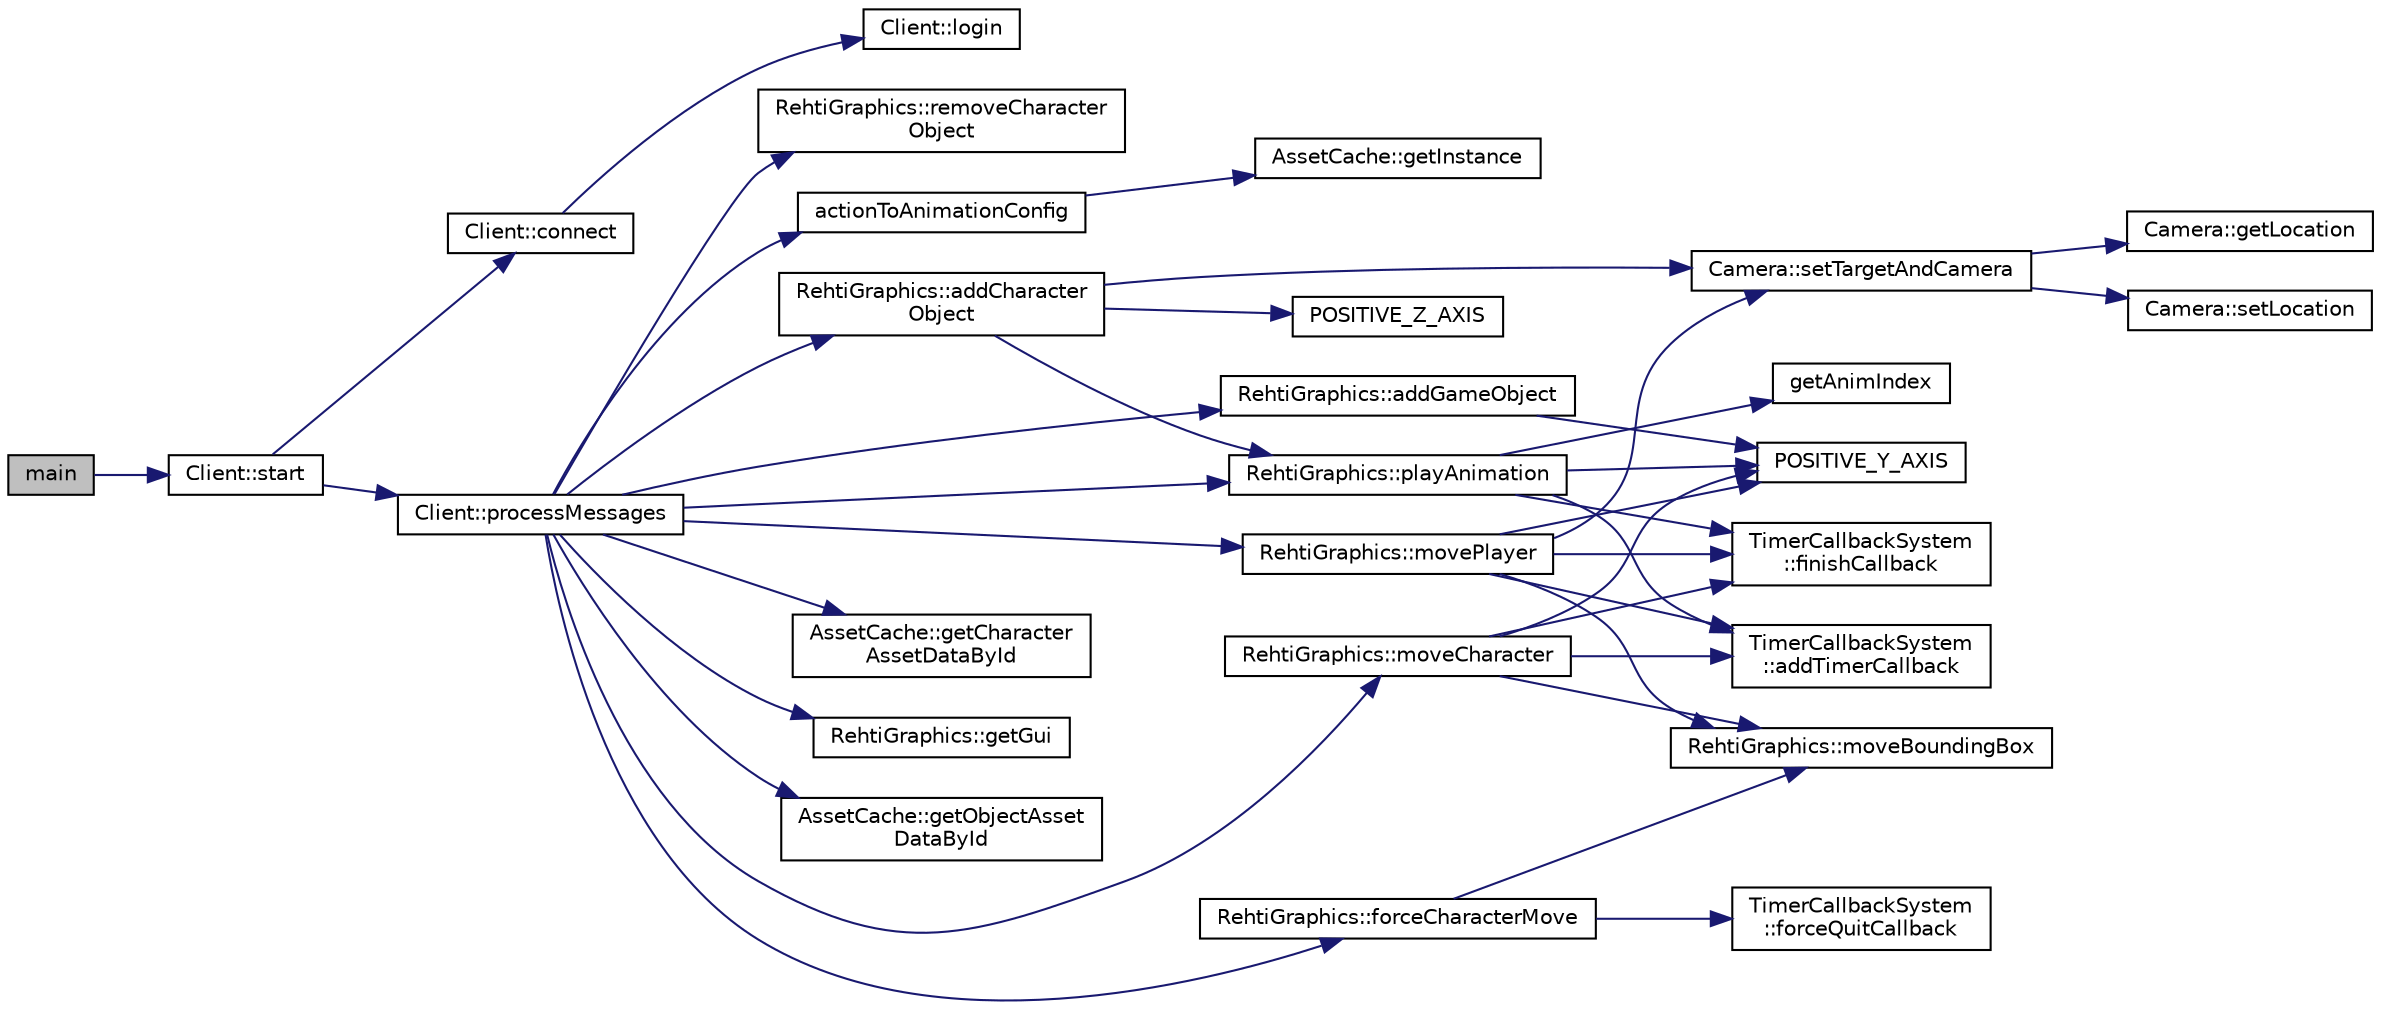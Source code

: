 digraph "main"
{
 // LATEX_PDF_SIZE
  edge [fontname="Helvetica",fontsize="10",labelfontname="Helvetica",labelfontsize="10"];
  node [fontname="Helvetica",fontsize="10",shape=record];
  rankdir="LR";
  Node1 [label="main",height=0.2,width=0.4,color="black", fillcolor="grey75", style="filled", fontcolor="black",tooltip=" "];
  Node1 -> Node2 [color="midnightblue",fontsize="10",style="solid",fontname="Helvetica"];
  Node2 [label="Client::start",height=0.2,width=0.4,color="black", fillcolor="white", style="filled",URL="$classClient.html#a742373e08a80d993d2651b6fff76f5b9",tooltip="Starts the client."];
  Node2 -> Node3 [color="midnightblue",fontsize="10",style="solid",fontname="Helvetica"];
  Node3 [label="Client::connect",height=0.2,width=0.4,color="black", fillcolor="white", style="filled",URL="$classClient.html#a2272f9cb1fc79751fa31ab777c862385",tooltip="Connects to the server."];
  Node3 -> Node4 [color="midnightblue",fontsize="10",style="solid",fontname="Helvetica"];
  Node4 [label="Client::login",height=0.2,width=0.4,color="black", fillcolor="white", style="filled",URL="$classClient.html#a53b6b98d3802205726318ffc6fda5bb0",tooltip="Prompts user for login information and sends a LoginMessage with that information...."];
  Node2 -> Node5 [color="midnightblue",fontsize="10",style="solid",fontname="Helvetica"];
  Node5 [label="Client::processMessages",height=0.2,width=0.4,color="black", fillcolor="white", style="filled",URL="$classClient.html#afebeedfe876105645a3937b4ee2058df",tooltip="Processes messages from the server."];
  Node5 -> Node6 [color="midnightblue",fontsize="10",style="solid",fontname="Helvetica"];
  Node6 [label="actionToAnimationConfig",height=0.2,width=0.4,color="black", fillcolor="white", style="filled",URL="$client_2src_2Utils_8cpp.html#a8ef2bf38324ca6a2089bd5306b4c671b",tooltip="Convert action to animation config."];
  Node6 -> Node7 [color="midnightblue",fontsize="10",style="solid",fontname="Helvetica"];
  Node7 [label="AssetCache::getInstance",height=0.2,width=0.4,color="black", fillcolor="white", style="filled",URL="$classAssetCache.html#ad31c13741259ce09f6bd7fe8a8ba083b",tooltip="Returns the singleton instance of the AssetCache."];
  Node5 -> Node8 [color="midnightblue",fontsize="10",style="solid",fontname="Helvetica"];
  Node8 [label="RehtiGraphics::addCharacter\lObject",height=0.2,width=0.4,color="black", fillcolor="white", style="filled",URL="$classRehtiGraphics.html#ac817516ac285d8b37e44ed594a903bd1",tooltip="Adds a character object with the given id to the graphics backend. Also creates a bounding box for th..."];
  Node8 -> Node9 [color="midnightblue",fontsize="10",style="solid",fontname="Helvetica"];
  Node9 [label="RehtiGraphics::playAnimation",height=0.2,width=0.4,color="black", fillcolor="white", style="filled",URL="$classRehtiGraphics.html#a8619a3e0907702692d70355cc8a8eea6",tooltip="Plays an animation for the given character."];
  Node9 -> Node10 [color="midnightblue",fontsize="10",style="solid",fontname="Helvetica"];
  Node10 [label="TimerCallbackSystem\l::addTimerCallback",height=0.2,width=0.4,color="black", fillcolor="white", style="filled",URL="$classTimerCallbackSystem.html#af8ea3ade97f14ca226c625ad4d70f90b",tooltip="Adds a new timer callback for the given id."];
  Node9 -> Node11 [color="midnightblue",fontsize="10",style="solid",fontname="Helvetica"];
  Node11 [label="TimerCallbackSystem\l::finishCallback",height=0.2,width=0.4,color="black", fillcolor="white", style="filled",URL="$classTimerCallbackSystem.html#add46c4d14ad6d925b927c7d5720f5e6d",tooltip="Forces the callback to be completed with the time left in the timer and removes it from the system."];
  Node9 -> Node12 [color="midnightblue",fontsize="10",style="solid",fontname="Helvetica"];
  Node12 [label="getAnimIndex",height=0.2,width=0.4,color="black", fillcolor="white", style="filled",URL="$BasicTypes_8hpp.html#abeaa9e402d6a6f63c932da7fa203c38c",tooltip=" "];
  Node9 -> Node13 [color="midnightblue",fontsize="10",style="solid",fontname="Helvetica"];
  Node13 [label="POSITIVE_Y_AXIS",height=0.2,width=0.4,color="black", fillcolor="white", style="filled",URL="$Camera_8hpp.html#ab03bb87e5fba3bc2067ea684738a2748",tooltip=" "];
  Node8 -> Node14 [color="midnightblue",fontsize="10",style="solid",fontname="Helvetica"];
  Node14 [label="POSITIVE_Z_AXIS",height=0.2,width=0.4,color="black", fillcolor="white", style="filled",URL="$Camera_8hpp.html#ac57ad755be51ffc9cc41b032426ba68b",tooltip=" "];
  Node8 -> Node15 [color="midnightblue",fontsize="10",style="solid",fontname="Helvetica"];
  Node15 [label="Camera::setTargetAndCamera",height=0.2,width=0.4,color="black", fillcolor="white", style="filled",URL="$classCamera.html#a7e5afa229f8c473b74d4984e0663cc8f",tooltip="Sets the camera target to the given location and moves camera by the same amount."];
  Node15 -> Node16 [color="midnightblue",fontsize="10",style="solid",fontname="Helvetica"];
  Node16 [label="Camera::getLocation",height=0.2,width=0.4,color="black", fillcolor="white", style="filled",URL="$classCamera.html#aa5786f7090ec3569fa729f10a2e64ce1",tooltip="Returns the location of the camera."];
  Node15 -> Node17 [color="midnightblue",fontsize="10",style="solid",fontname="Helvetica"];
  Node17 [label="Camera::setLocation",height=0.2,width=0.4,color="black", fillcolor="white", style="filled",URL="$classCamera.html#a4e5c1cba3172130eaff779eca5ff5af9",tooltip="Sets the camera location to the given location."];
  Node5 -> Node18 [color="midnightblue",fontsize="10",style="solid",fontname="Helvetica"];
  Node18 [label="RehtiGraphics::addGameObject",height=0.2,width=0.4,color="black", fillcolor="white", style="filled",URL="$classRehtiGraphics.html#aea4a763d818fd3095763798d5b4b0c24",tooltip="Adds a game object with the given id to the graphics backend. Also creates a bounding box for the obj..."];
  Node18 -> Node13 [color="midnightblue",fontsize="10",style="solid",fontname="Helvetica"];
  Node5 -> Node19 [color="midnightblue",fontsize="10",style="solid",fontname="Helvetica"];
  Node19 [label="RehtiGraphics::forceCharacterMove",height=0.2,width=0.4,color="black", fillcolor="white", style="filled",URL="$classRehtiGraphics.html#aa0fe4714ffc957fc647c4e392397e3f5",tooltip="Forces character to the given location, cancelling any remaining movement callbacks and animations."];
  Node19 -> Node20 [color="midnightblue",fontsize="10",style="solid",fontname="Helvetica"];
  Node20 [label="TimerCallbackSystem\l::forceQuitCallback",height=0.2,width=0.4,color="black", fillcolor="white", style="filled",URL="$classTimerCallbackSystem.html#abbe5757fb1797f2e2bb229a28023201f",tooltip="Immediately forces the removal of the callback with the given id, without finishing the remaining tim..."];
  Node19 -> Node21 [color="midnightblue",fontsize="10",style="solid",fontname="Helvetica"];
  Node21 [label="RehtiGraphics::moveBoundingBox",height=0.2,width=0.4,color="black", fillcolor="white", style="filled",URL="$classRehtiGraphics.html#a1a332491febf46b86750d5d73e3e97ad",tooltip="Helper function to move a bounding box."];
  Node5 -> Node22 [color="midnightblue",fontsize="10",style="solid",fontname="Helvetica"];
  Node22 [label="AssetCache::getCharacter\lAssetDataById",height=0.2,width=0.4,color="black", fillcolor="white", style="filled",URL="$classAssetCache.html#acd735b6ac54f7994b6092eb88f4e56d9",tooltip="Returns the character asset data by type id."];
  Node5 -> Node23 [color="midnightblue",fontsize="10",style="solid",fontname="Helvetica"];
  Node23 [label="RehtiGraphics::getGui",height=0.2,width=0.4,color="black", fillcolor="white", style="filled",URL="$classRehtiGraphics.html#a0b627360419288947984636e806f1d82",tooltip=" "];
  Node5 -> Node24 [color="midnightblue",fontsize="10",style="solid",fontname="Helvetica"];
  Node24 [label="AssetCache::getObjectAsset\lDataById",height=0.2,width=0.4,color="black", fillcolor="white", style="filled",URL="$classAssetCache.html#a68b5da460af29dca4e38a17772d7bc9d",tooltip="Returns the object asset data by type id."];
  Node5 -> Node25 [color="midnightblue",fontsize="10",style="solid",fontname="Helvetica"];
  Node25 [label="RehtiGraphics::moveCharacter",height=0.2,width=0.4,color="black", fillcolor="white", style="filled",URL="$classRehtiGraphics.html#ac24939dc0395b9a5c70eb35d3fd3947f",tooltip="Moves character to the given location in the given time. Automatically sets the running animation and..."];
  Node25 -> Node10 [color="midnightblue",fontsize="10",style="solid",fontname="Helvetica"];
  Node25 -> Node11 [color="midnightblue",fontsize="10",style="solid",fontname="Helvetica"];
  Node25 -> Node21 [color="midnightblue",fontsize="10",style="solid",fontname="Helvetica"];
  Node25 -> Node13 [color="midnightblue",fontsize="10",style="solid",fontname="Helvetica"];
  Node5 -> Node26 [color="midnightblue",fontsize="10",style="solid",fontname="Helvetica"];
  Node26 [label="RehtiGraphics::movePlayer",height=0.2,width=0.4,color="black", fillcolor="white", style="filled",URL="$classRehtiGraphics.html#ad09a8e4ec5d0f6e8d48159c30430ffd5",tooltip="Moves the player to the given location in the given time. Also automatically rotates the player to fa..."];
  Node26 -> Node10 [color="midnightblue",fontsize="10",style="solid",fontname="Helvetica"];
  Node26 -> Node11 [color="midnightblue",fontsize="10",style="solid",fontname="Helvetica"];
  Node26 -> Node21 [color="midnightblue",fontsize="10",style="solid",fontname="Helvetica"];
  Node26 -> Node13 [color="midnightblue",fontsize="10",style="solid",fontname="Helvetica"];
  Node26 -> Node15 [color="midnightblue",fontsize="10",style="solid",fontname="Helvetica"];
  Node5 -> Node9 [color="midnightblue",fontsize="10",style="solid",fontname="Helvetica"];
  Node5 -> Node27 [color="midnightblue",fontsize="10",style="solid",fontname="Helvetica"];
  Node27 [label="RehtiGraphics::removeCharacter\lObject",height=0.2,width=0.4,color="black", fillcolor="white", style="filled",URL="$classRehtiGraphics.html#aa13261cd00ba944bb91da701e74fadfa",tooltip="Removes a character object with the given id from the graphics backend."];
}
